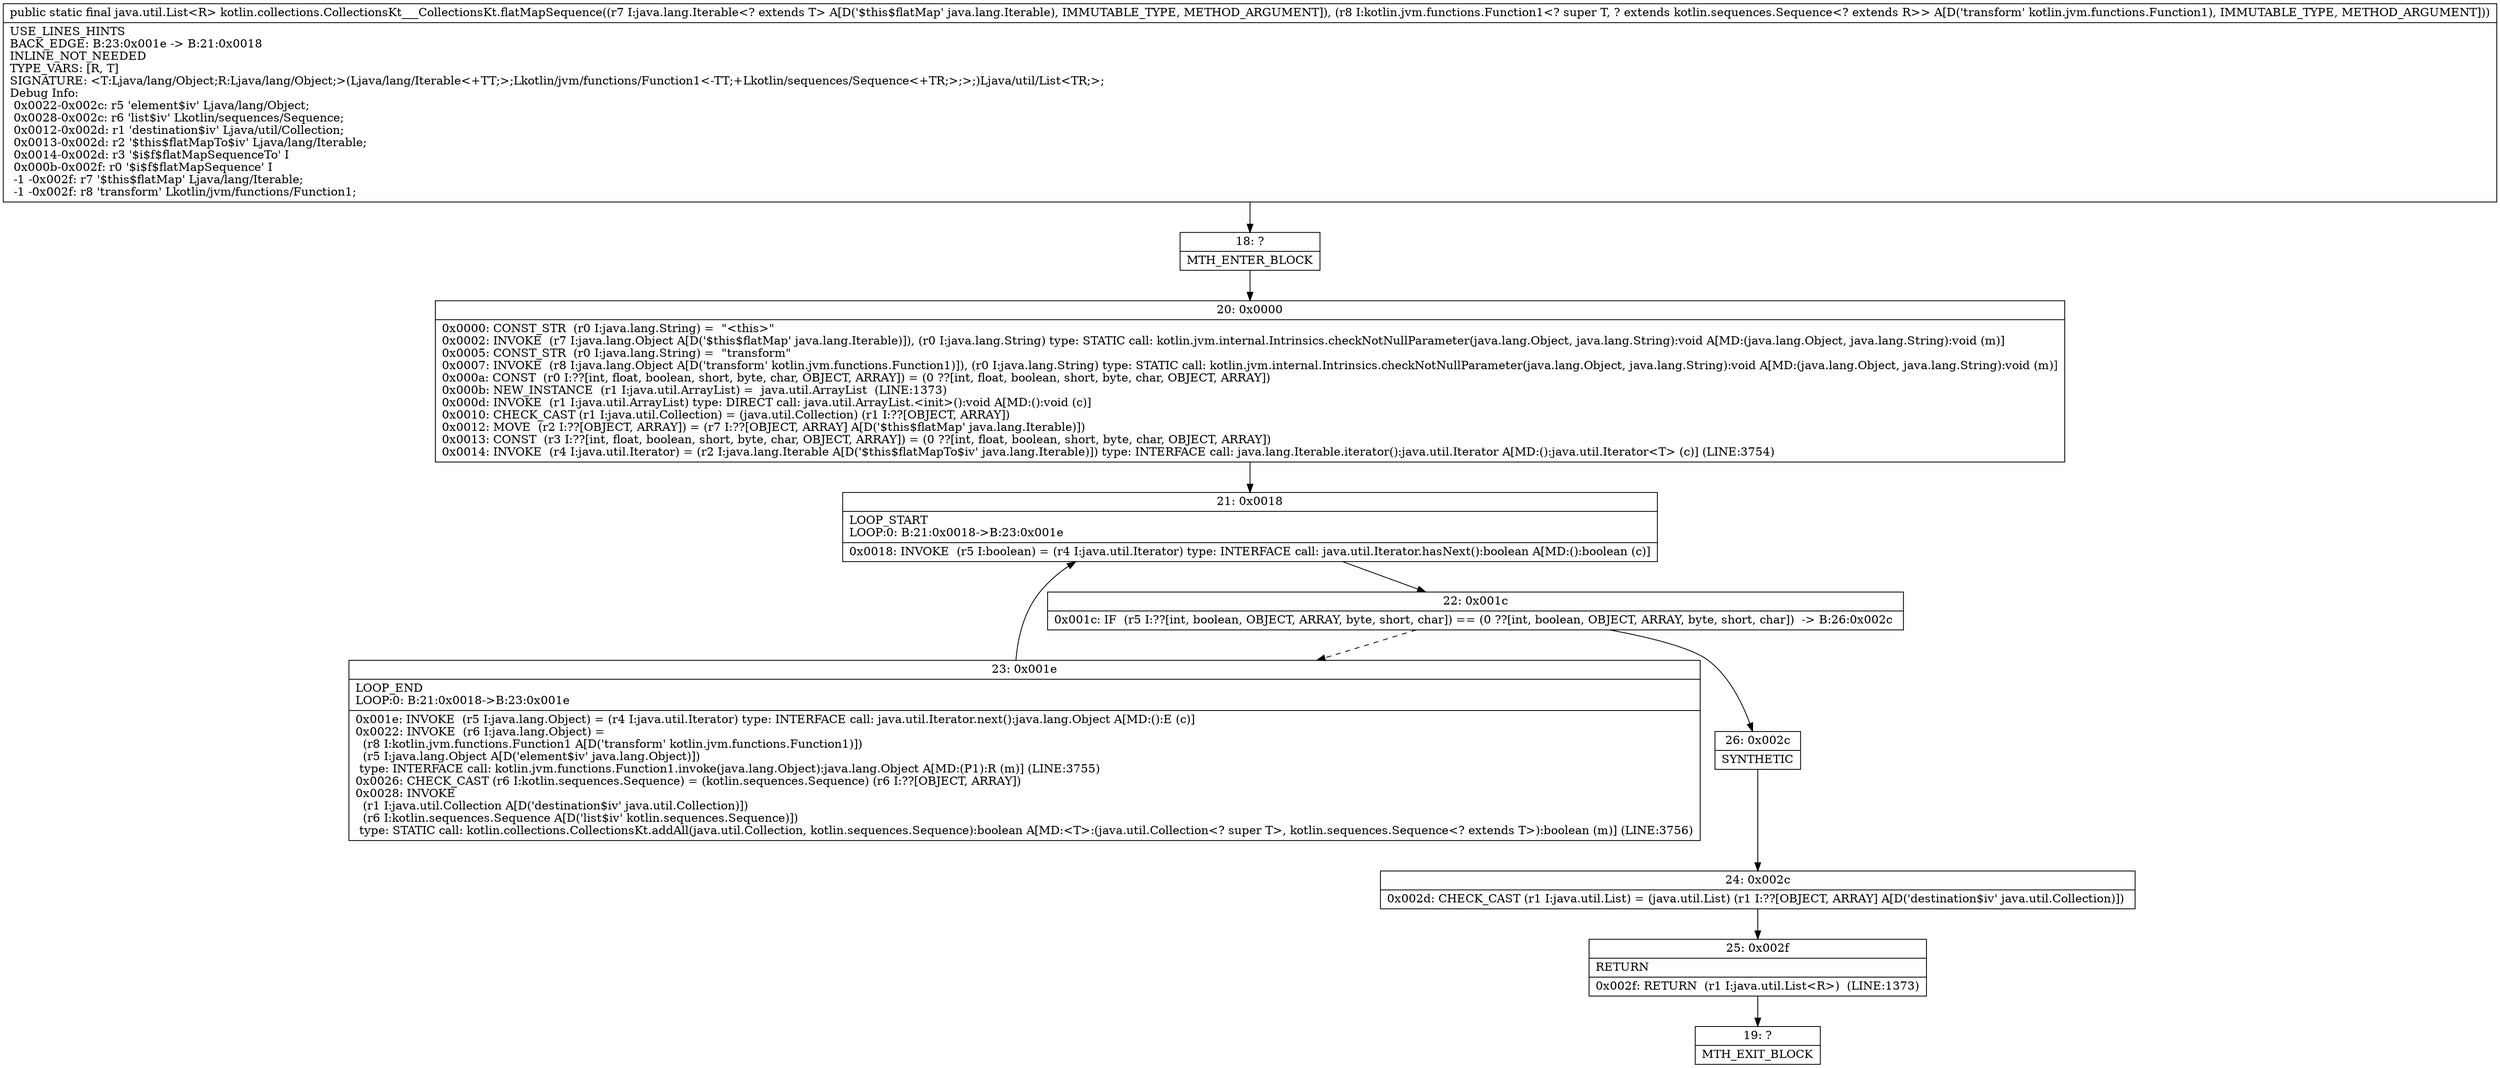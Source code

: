 digraph "CFG forkotlin.collections.CollectionsKt___CollectionsKt.flatMapSequence(Ljava\/lang\/Iterable;Lkotlin\/jvm\/functions\/Function1;)Ljava\/util\/List;" {
Node_18 [shape=record,label="{18\:\ ?|MTH_ENTER_BLOCK\l}"];
Node_20 [shape=record,label="{20\:\ 0x0000|0x0000: CONST_STR  (r0 I:java.lang.String) =  \"\<this\>\" \l0x0002: INVOKE  (r7 I:java.lang.Object A[D('$this$flatMap' java.lang.Iterable)]), (r0 I:java.lang.String) type: STATIC call: kotlin.jvm.internal.Intrinsics.checkNotNullParameter(java.lang.Object, java.lang.String):void A[MD:(java.lang.Object, java.lang.String):void (m)]\l0x0005: CONST_STR  (r0 I:java.lang.String) =  \"transform\" \l0x0007: INVOKE  (r8 I:java.lang.Object A[D('transform' kotlin.jvm.functions.Function1)]), (r0 I:java.lang.String) type: STATIC call: kotlin.jvm.internal.Intrinsics.checkNotNullParameter(java.lang.Object, java.lang.String):void A[MD:(java.lang.Object, java.lang.String):void (m)]\l0x000a: CONST  (r0 I:??[int, float, boolean, short, byte, char, OBJECT, ARRAY]) = (0 ??[int, float, boolean, short, byte, char, OBJECT, ARRAY]) \l0x000b: NEW_INSTANCE  (r1 I:java.util.ArrayList) =  java.util.ArrayList  (LINE:1373)\l0x000d: INVOKE  (r1 I:java.util.ArrayList) type: DIRECT call: java.util.ArrayList.\<init\>():void A[MD:():void (c)]\l0x0010: CHECK_CAST (r1 I:java.util.Collection) = (java.util.Collection) (r1 I:??[OBJECT, ARRAY]) \l0x0012: MOVE  (r2 I:??[OBJECT, ARRAY]) = (r7 I:??[OBJECT, ARRAY] A[D('$this$flatMap' java.lang.Iterable)]) \l0x0013: CONST  (r3 I:??[int, float, boolean, short, byte, char, OBJECT, ARRAY]) = (0 ??[int, float, boolean, short, byte, char, OBJECT, ARRAY]) \l0x0014: INVOKE  (r4 I:java.util.Iterator) = (r2 I:java.lang.Iterable A[D('$this$flatMapTo$iv' java.lang.Iterable)]) type: INTERFACE call: java.lang.Iterable.iterator():java.util.Iterator A[MD:():java.util.Iterator\<T\> (c)] (LINE:3754)\l}"];
Node_21 [shape=record,label="{21\:\ 0x0018|LOOP_START\lLOOP:0: B:21:0x0018\-\>B:23:0x001e\l|0x0018: INVOKE  (r5 I:boolean) = (r4 I:java.util.Iterator) type: INTERFACE call: java.util.Iterator.hasNext():boolean A[MD:():boolean (c)]\l}"];
Node_22 [shape=record,label="{22\:\ 0x001c|0x001c: IF  (r5 I:??[int, boolean, OBJECT, ARRAY, byte, short, char]) == (0 ??[int, boolean, OBJECT, ARRAY, byte, short, char])  \-\> B:26:0x002c \l}"];
Node_23 [shape=record,label="{23\:\ 0x001e|LOOP_END\lLOOP:0: B:21:0x0018\-\>B:23:0x001e\l|0x001e: INVOKE  (r5 I:java.lang.Object) = (r4 I:java.util.Iterator) type: INTERFACE call: java.util.Iterator.next():java.lang.Object A[MD:():E (c)]\l0x0022: INVOKE  (r6 I:java.lang.Object) = \l  (r8 I:kotlin.jvm.functions.Function1 A[D('transform' kotlin.jvm.functions.Function1)])\l  (r5 I:java.lang.Object A[D('element$iv' java.lang.Object)])\l type: INTERFACE call: kotlin.jvm.functions.Function1.invoke(java.lang.Object):java.lang.Object A[MD:(P1):R (m)] (LINE:3755)\l0x0026: CHECK_CAST (r6 I:kotlin.sequences.Sequence) = (kotlin.sequences.Sequence) (r6 I:??[OBJECT, ARRAY]) \l0x0028: INVOKE  \l  (r1 I:java.util.Collection A[D('destination$iv' java.util.Collection)])\l  (r6 I:kotlin.sequences.Sequence A[D('list$iv' kotlin.sequences.Sequence)])\l type: STATIC call: kotlin.collections.CollectionsKt.addAll(java.util.Collection, kotlin.sequences.Sequence):boolean A[MD:\<T\>:(java.util.Collection\<? super T\>, kotlin.sequences.Sequence\<? extends T\>):boolean (m)] (LINE:3756)\l}"];
Node_26 [shape=record,label="{26\:\ 0x002c|SYNTHETIC\l}"];
Node_24 [shape=record,label="{24\:\ 0x002c|0x002d: CHECK_CAST (r1 I:java.util.List) = (java.util.List) (r1 I:??[OBJECT, ARRAY] A[D('destination$iv' java.util.Collection)]) \l}"];
Node_25 [shape=record,label="{25\:\ 0x002f|RETURN\l|0x002f: RETURN  (r1 I:java.util.List\<R\>)  (LINE:1373)\l}"];
Node_19 [shape=record,label="{19\:\ ?|MTH_EXIT_BLOCK\l}"];
MethodNode[shape=record,label="{public static final java.util.List\<R\> kotlin.collections.CollectionsKt___CollectionsKt.flatMapSequence((r7 I:java.lang.Iterable\<? extends T\> A[D('$this$flatMap' java.lang.Iterable), IMMUTABLE_TYPE, METHOD_ARGUMENT]), (r8 I:kotlin.jvm.functions.Function1\<? super T, ? extends kotlin.sequences.Sequence\<? extends R\>\> A[D('transform' kotlin.jvm.functions.Function1), IMMUTABLE_TYPE, METHOD_ARGUMENT]))  | USE_LINES_HINTS\lBACK_EDGE: B:23:0x001e \-\> B:21:0x0018\lINLINE_NOT_NEEDED\lTYPE_VARS: [R, T]\lSIGNATURE: \<T:Ljava\/lang\/Object;R:Ljava\/lang\/Object;\>(Ljava\/lang\/Iterable\<+TT;\>;Lkotlin\/jvm\/functions\/Function1\<\-TT;+Lkotlin\/sequences\/Sequence\<+TR;\>;\>;)Ljava\/util\/List\<TR;\>;\lDebug Info:\l  0x0022\-0x002c: r5 'element$iv' Ljava\/lang\/Object;\l  0x0028\-0x002c: r6 'list$iv' Lkotlin\/sequences\/Sequence;\l  0x0012\-0x002d: r1 'destination$iv' Ljava\/util\/Collection;\l  0x0013\-0x002d: r2 '$this$flatMapTo$iv' Ljava\/lang\/Iterable;\l  0x0014\-0x002d: r3 '$i$f$flatMapSequenceTo' I\l  0x000b\-0x002f: r0 '$i$f$flatMapSequence' I\l  \-1 \-0x002f: r7 '$this$flatMap' Ljava\/lang\/Iterable;\l  \-1 \-0x002f: r8 'transform' Lkotlin\/jvm\/functions\/Function1;\l}"];
MethodNode -> Node_18;Node_18 -> Node_20;
Node_20 -> Node_21;
Node_21 -> Node_22;
Node_22 -> Node_23[style=dashed];
Node_22 -> Node_26;
Node_23 -> Node_21;
Node_26 -> Node_24;
Node_24 -> Node_25;
Node_25 -> Node_19;
}

